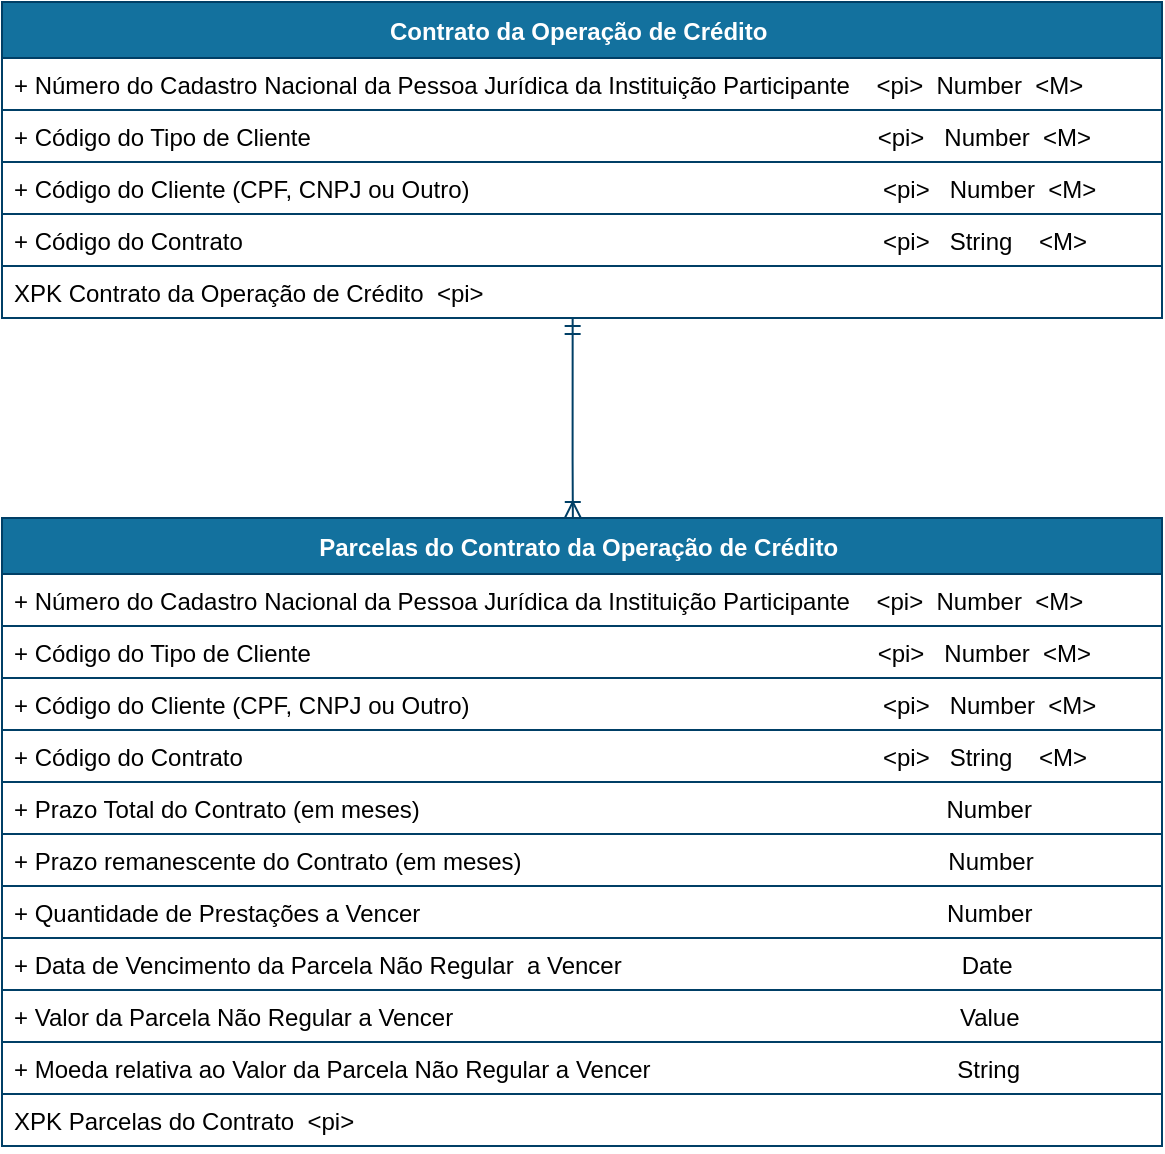 <mxfile version="14.4.2" type="device"><diagram id="R2lEEEUBdFMjLlhIrx00" name="Balance"><mxGraphModel dx="3541" dy="2308" grid="1" gridSize="10" guides="1" tooltips="1" connect="1" arrows="1" fold="1" page="1" pageScale="1" pageWidth="1169" pageHeight="827" math="0" shadow="0" extFonts="Permanent Marker^https://fonts.googleapis.com/css?family=Permanent+Marker"><root><mxCell id="0"/><mxCell id="1" parent="0"/><mxCell id="N1R-gL4cE6vGFsVNWNO--109" value="" style="edgeStyle=orthogonalEdgeStyle;rounded=0;orthogonalLoop=1;jettySize=auto;html=1;startArrow=ERmandOne;startFill=0;endArrow=ERoneToMany;endFill=0;strokeColor=#003F66;exitX=0.505;exitY=1.115;exitDx=0;exitDy=0;exitPerimeter=0;" parent="1" edge="1"><mxGeometry relative="1" as="geometry"><Array as="points"><mxPoint x="-1779.57" y="-1369.99"/><mxPoint x="-1779.57" y="-1369.99"/></Array><mxPoint x="-1779.67" y="-1441" as="sourcePoint"/><mxPoint x="-1779.57" y="-1341" as="targetPoint"/></mxGeometry></mxCell><mxCell id="AKTEsfnDCdTXs4y5ryZj-1" value="Contrato da Operação de Crédito " style="swimlane;fontStyle=1;childLayout=stackLayout;horizontal=1;startSize=28;horizontalStack=0;resizeParent=1;resizeParentMax=0;resizeLast=0;collapsible=1;marginBottom=0;rounded=0;shadow=0;comic=0;sketch=0;align=center;html=0;autosize=1;fillColor=#13719E;strokeColor=#003F66;fontColor=#FFFFFF;" parent="1" vertex="1"><mxGeometry x="-2065" y="-1599" width="580" height="158" as="geometry"/></mxCell><mxCell id="AKTEsfnDCdTXs4y5ryZj-29" value="+ Número do Cadastro Nacional da Pessoa Jurídica da Instituição Participante    &lt;pi&gt;  Number  &lt;M&gt;" style="text;fillColor=none;align=left;verticalAlign=top;spacingLeft=4;spacingRight=4;overflow=hidden;rotatable=0;points=[[0,0.5],[1,0.5]];portConstraint=eastwest;strokeColor=#003F66;" parent="AKTEsfnDCdTXs4y5ryZj-1" vertex="1"><mxGeometry y="28" width="580" height="26" as="geometry"/></mxCell><mxCell id="AKTEsfnDCdTXs4y5ryZj-3" value="+ Código do Tipo de Cliente                                                                                     &lt;pi&gt;   Number  &lt;M&gt;" style="text;fillColor=none;align=left;verticalAlign=top;spacingLeft=4;spacingRight=4;overflow=hidden;rotatable=0;points=[[0,0.5],[1,0.5]];portConstraint=eastwest;strokeColor=#003F66;" parent="AKTEsfnDCdTXs4y5ryZj-1" vertex="1"><mxGeometry y="54" width="580" height="26" as="geometry"/></mxCell><mxCell id="AKTEsfnDCdTXs4y5ryZj-4" value="+ Código do Cliente (CPF, CNPJ ou Outro)                                                              &lt;pi&gt;   Number  &lt;M&gt;" style="text;fillColor=none;align=left;verticalAlign=top;spacingLeft=4;spacingRight=4;overflow=hidden;rotatable=0;points=[[0,0.5],[1,0.5]];portConstraint=eastwest;strokeColor=#003F66;" parent="AKTEsfnDCdTXs4y5ryZj-1" vertex="1"><mxGeometry y="80" width="580" height="26" as="geometry"/></mxCell><mxCell id="AKTEsfnDCdTXs4y5ryZj-5" value="+ Código do Contrato                                                                                                &lt;pi&gt;   String    &lt;M&gt;" style="text;fillColor=none;align=left;verticalAlign=top;spacingLeft=4;spacingRight=4;overflow=hidden;rotatable=0;points=[[0,0.5],[1,0.5]];portConstraint=eastwest;strokeColor=#003F66;" parent="AKTEsfnDCdTXs4y5ryZj-1" vertex="1"><mxGeometry y="106" width="580" height="26" as="geometry"/></mxCell><mxCell id="AKTEsfnDCdTXs4y5ryZj-10" value="XPK Contrato da Operação de Crédito  &lt;pi&gt;" style="text;fillColor=none;align=left;verticalAlign=top;spacingLeft=4;spacingRight=4;overflow=hidden;rotatable=0;points=[[0,0.5],[1,0.5]];portConstraint=eastwest;strokeColor=#003F66;" parent="AKTEsfnDCdTXs4y5ryZj-1" vertex="1"><mxGeometry y="132" width="580" height="26" as="geometry"/></mxCell><mxCell id="p0ptRsjB7zbW4Zr5xb5n-2" value="Parcelas do Contrato da Operação de Crédito " style="swimlane;fontStyle=1;childLayout=stackLayout;horizontal=1;startSize=28;horizontalStack=0;resizeParent=1;resizeParentMax=0;resizeLast=0;collapsible=1;marginBottom=0;rounded=0;shadow=0;comic=0;sketch=0;align=center;html=0;autosize=1;fillColor=#13719E;strokeColor=#003F66;fontColor=#FFFFFF;" parent="1" vertex="1"><mxGeometry x="-2065" y="-1341" width="580" height="314" as="geometry"/></mxCell><mxCell id="p0ptRsjB7zbW4Zr5xb5n-3" value="+ Número do Cadastro Nacional da Pessoa Jurídica da Instituição Participante    &lt;pi&gt;  Number  &lt;M&gt;" style="text;fillColor=none;align=left;verticalAlign=top;spacingLeft=4;spacingRight=4;overflow=hidden;rotatable=0;points=[[0,0.5],[1,0.5]];portConstraint=eastwest;strokeColor=#003F66;" parent="p0ptRsjB7zbW4Zr5xb5n-2" vertex="1"><mxGeometry y="28" width="580" height="26" as="geometry"/></mxCell><mxCell id="p0ptRsjB7zbW4Zr5xb5n-4" value="+ Código do Tipo de Cliente                                                                                     &lt;pi&gt;   Number  &lt;M&gt;" style="text;fillColor=none;align=left;verticalAlign=top;spacingLeft=4;spacingRight=4;overflow=hidden;rotatable=0;points=[[0,0.5],[1,0.5]];portConstraint=eastwest;strokeColor=#003F66;" parent="p0ptRsjB7zbW4Zr5xb5n-2" vertex="1"><mxGeometry y="54" width="580" height="26" as="geometry"/></mxCell><mxCell id="p0ptRsjB7zbW4Zr5xb5n-5" value="+ Código do Cliente (CPF, CNPJ ou Outro)                                                              &lt;pi&gt;   Number  &lt;M&gt;" style="text;fillColor=none;align=left;verticalAlign=top;spacingLeft=4;spacingRight=4;overflow=hidden;rotatable=0;points=[[0,0.5],[1,0.5]];portConstraint=eastwest;strokeColor=#003F66;" parent="p0ptRsjB7zbW4Zr5xb5n-2" vertex="1"><mxGeometry y="80" width="580" height="26" as="geometry"/></mxCell><mxCell id="p0ptRsjB7zbW4Zr5xb5n-6" value="+ Código do Contrato                                                                                                &lt;pi&gt;   String    &lt;M&gt;" style="text;fillColor=none;align=left;verticalAlign=top;spacingLeft=4;spacingRight=4;overflow=hidden;rotatable=0;points=[[0,0.5],[1,0.5]];portConstraint=eastwest;strokeColor=#003F66;" parent="p0ptRsjB7zbW4Zr5xb5n-2" vertex="1"><mxGeometry y="106" width="580" height="26" as="geometry"/></mxCell><mxCell id="p0ptRsjB7zbW4Zr5xb5n-7" value="+ Prazo Total do Contrato (em meses)                                                                               Number  " style="text;fillColor=none;align=left;verticalAlign=top;spacingLeft=4;spacingRight=4;overflow=hidden;rotatable=0;points=[[0,0.5],[1,0.5]];portConstraint=eastwest;strokeColor=#003F66;" parent="p0ptRsjB7zbW4Zr5xb5n-2" vertex="1"><mxGeometry y="132" width="580" height="26" as="geometry"/></mxCell><mxCell id="p0ptRsjB7zbW4Zr5xb5n-8" value="+ Prazo remanescente do Contrato (em meses)                                                                Number  " style="text;fillColor=none;align=left;verticalAlign=top;spacingLeft=4;spacingRight=4;overflow=hidden;rotatable=0;points=[[0,0.5],[1,0.5]];portConstraint=eastwest;strokeColor=#003F66;" parent="p0ptRsjB7zbW4Zr5xb5n-2" vertex="1"><mxGeometry y="158" width="580" height="26" as="geometry"/></mxCell><mxCell id="p0ptRsjB7zbW4Zr5xb5n-9" value="+ Quantidade de Prestações a Vencer                                                                               Number" style="text;fillColor=none;align=left;verticalAlign=top;spacingLeft=4;spacingRight=4;overflow=hidden;rotatable=0;points=[[0,0.5],[1,0.5]];portConstraint=eastwest;strokeColor=#003F66;" parent="p0ptRsjB7zbW4Zr5xb5n-2" vertex="1"><mxGeometry y="184" width="580" height="26" as="geometry"/></mxCell><mxCell id="p0ptRsjB7zbW4Zr5xb5n-11" value="+ Data de Vencimento da Parcela Não Regular  a Vencer                                                   Date" style="text;fillColor=none;align=left;verticalAlign=top;spacingLeft=4;spacingRight=4;overflow=hidden;rotatable=0;points=[[0,0.5],[1,0.5]];portConstraint=eastwest;strokeColor=#003F66;" parent="p0ptRsjB7zbW4Zr5xb5n-2" vertex="1"><mxGeometry y="210" width="580" height="26" as="geometry"/></mxCell><mxCell id="AKTEsfnDCdTXs4y5ryZj-2" value="+ Valor da Parcela Não Regular a Vencer                                                                            Value" style="text;fillColor=none;align=left;verticalAlign=top;spacingLeft=4;spacingRight=4;overflow=hidden;rotatable=0;points=[[0,0.5],[1,0.5]];portConstraint=eastwest;strokeColor=#003F66;" parent="p0ptRsjB7zbW4Zr5xb5n-2" vertex="1"><mxGeometry y="236" width="580" height="26" as="geometry"/></mxCell><mxCell id="GAR5L56J_9JNQMttzJc2-1" value="+ Moeda relativa ao Valor da Parcela Não Regular a Vencer                                              String" style="text;fillColor=none;align=left;verticalAlign=top;spacingLeft=4;spacingRight=4;overflow=hidden;rotatable=0;points=[[0,0.5],[1,0.5]];portConstraint=eastwest;strokeColor=#003F66;" parent="p0ptRsjB7zbW4Zr5xb5n-2" vertex="1"><mxGeometry y="262" width="580" height="26" as="geometry"/></mxCell><mxCell id="p0ptRsjB7zbW4Zr5xb5n-10" value="XPK Parcelas do Contrato  &lt;pi&gt;" style="text;fillColor=none;align=left;verticalAlign=top;spacingLeft=4;spacingRight=4;overflow=hidden;rotatable=0;points=[[0,0.5],[1,0.5]];portConstraint=eastwest;strokeColor=#003F66;" parent="p0ptRsjB7zbW4Zr5xb5n-2" vertex="1"><mxGeometry y="288" width="580" height="26" as="geometry"/></mxCell></root></mxGraphModel></diagram></mxfile>